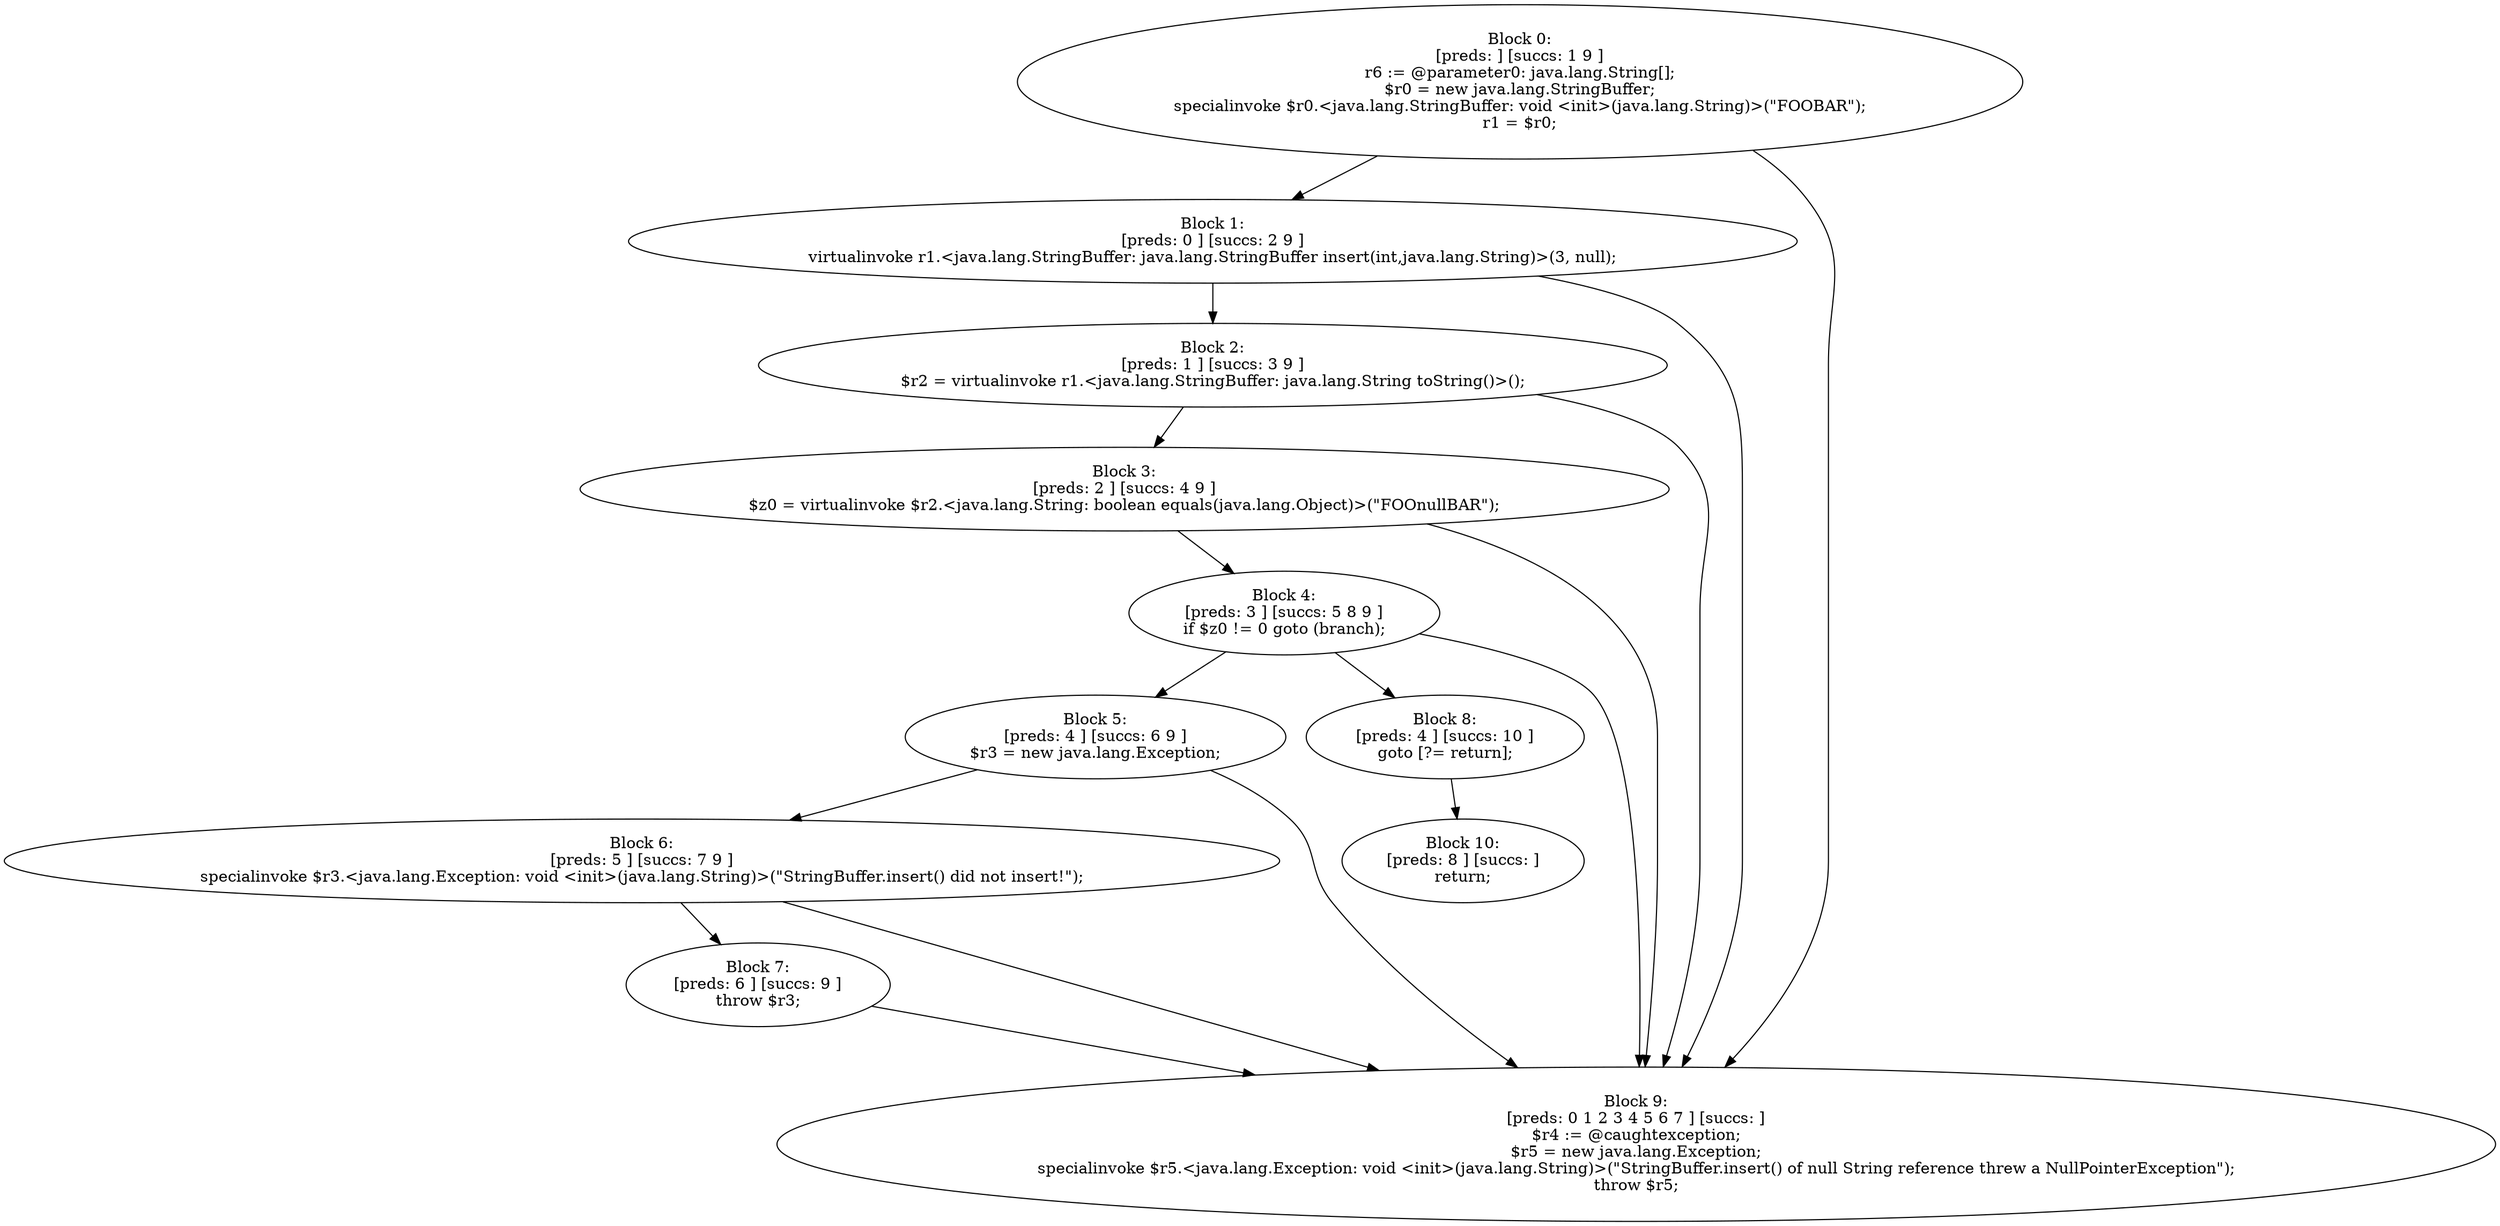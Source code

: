 digraph "unitGraph" {
    "Block 0:
[preds: ] [succs: 1 9 ]
r6 := @parameter0: java.lang.String[];
$r0 = new java.lang.StringBuffer;
specialinvoke $r0.<java.lang.StringBuffer: void <init>(java.lang.String)>(\"FOOBAR\");
r1 = $r0;
"
    "Block 1:
[preds: 0 ] [succs: 2 9 ]
virtualinvoke r1.<java.lang.StringBuffer: java.lang.StringBuffer insert(int,java.lang.String)>(3, null);
"
    "Block 2:
[preds: 1 ] [succs: 3 9 ]
$r2 = virtualinvoke r1.<java.lang.StringBuffer: java.lang.String toString()>();
"
    "Block 3:
[preds: 2 ] [succs: 4 9 ]
$z0 = virtualinvoke $r2.<java.lang.String: boolean equals(java.lang.Object)>(\"FOOnullBAR\");
"
    "Block 4:
[preds: 3 ] [succs: 5 8 9 ]
if $z0 != 0 goto (branch);
"
    "Block 5:
[preds: 4 ] [succs: 6 9 ]
$r3 = new java.lang.Exception;
"
    "Block 6:
[preds: 5 ] [succs: 7 9 ]
specialinvoke $r3.<java.lang.Exception: void <init>(java.lang.String)>(\"StringBuffer.insert() did not insert!\");
"
    "Block 7:
[preds: 6 ] [succs: 9 ]
throw $r3;
"
    "Block 8:
[preds: 4 ] [succs: 10 ]
goto [?= return];
"
    "Block 9:
[preds: 0 1 2 3 4 5 6 7 ] [succs: ]
$r4 := @caughtexception;
$r5 = new java.lang.Exception;
specialinvoke $r5.<java.lang.Exception: void <init>(java.lang.String)>(\"StringBuffer.insert() of null String reference threw a NullPointerException\");
throw $r5;
"
    "Block 10:
[preds: 8 ] [succs: ]
return;
"
    "Block 0:
[preds: ] [succs: 1 9 ]
r6 := @parameter0: java.lang.String[];
$r0 = new java.lang.StringBuffer;
specialinvoke $r0.<java.lang.StringBuffer: void <init>(java.lang.String)>(\"FOOBAR\");
r1 = $r0;
"->"Block 1:
[preds: 0 ] [succs: 2 9 ]
virtualinvoke r1.<java.lang.StringBuffer: java.lang.StringBuffer insert(int,java.lang.String)>(3, null);
";
    "Block 0:
[preds: ] [succs: 1 9 ]
r6 := @parameter0: java.lang.String[];
$r0 = new java.lang.StringBuffer;
specialinvoke $r0.<java.lang.StringBuffer: void <init>(java.lang.String)>(\"FOOBAR\");
r1 = $r0;
"->"Block 9:
[preds: 0 1 2 3 4 5 6 7 ] [succs: ]
$r4 := @caughtexception;
$r5 = new java.lang.Exception;
specialinvoke $r5.<java.lang.Exception: void <init>(java.lang.String)>(\"StringBuffer.insert() of null String reference threw a NullPointerException\");
throw $r5;
";
    "Block 1:
[preds: 0 ] [succs: 2 9 ]
virtualinvoke r1.<java.lang.StringBuffer: java.lang.StringBuffer insert(int,java.lang.String)>(3, null);
"->"Block 2:
[preds: 1 ] [succs: 3 9 ]
$r2 = virtualinvoke r1.<java.lang.StringBuffer: java.lang.String toString()>();
";
    "Block 1:
[preds: 0 ] [succs: 2 9 ]
virtualinvoke r1.<java.lang.StringBuffer: java.lang.StringBuffer insert(int,java.lang.String)>(3, null);
"->"Block 9:
[preds: 0 1 2 3 4 5 6 7 ] [succs: ]
$r4 := @caughtexception;
$r5 = new java.lang.Exception;
specialinvoke $r5.<java.lang.Exception: void <init>(java.lang.String)>(\"StringBuffer.insert() of null String reference threw a NullPointerException\");
throw $r5;
";
    "Block 2:
[preds: 1 ] [succs: 3 9 ]
$r2 = virtualinvoke r1.<java.lang.StringBuffer: java.lang.String toString()>();
"->"Block 3:
[preds: 2 ] [succs: 4 9 ]
$z0 = virtualinvoke $r2.<java.lang.String: boolean equals(java.lang.Object)>(\"FOOnullBAR\");
";
    "Block 2:
[preds: 1 ] [succs: 3 9 ]
$r2 = virtualinvoke r1.<java.lang.StringBuffer: java.lang.String toString()>();
"->"Block 9:
[preds: 0 1 2 3 4 5 6 7 ] [succs: ]
$r4 := @caughtexception;
$r5 = new java.lang.Exception;
specialinvoke $r5.<java.lang.Exception: void <init>(java.lang.String)>(\"StringBuffer.insert() of null String reference threw a NullPointerException\");
throw $r5;
";
    "Block 3:
[preds: 2 ] [succs: 4 9 ]
$z0 = virtualinvoke $r2.<java.lang.String: boolean equals(java.lang.Object)>(\"FOOnullBAR\");
"->"Block 4:
[preds: 3 ] [succs: 5 8 9 ]
if $z0 != 0 goto (branch);
";
    "Block 3:
[preds: 2 ] [succs: 4 9 ]
$z0 = virtualinvoke $r2.<java.lang.String: boolean equals(java.lang.Object)>(\"FOOnullBAR\");
"->"Block 9:
[preds: 0 1 2 3 4 5 6 7 ] [succs: ]
$r4 := @caughtexception;
$r5 = new java.lang.Exception;
specialinvoke $r5.<java.lang.Exception: void <init>(java.lang.String)>(\"StringBuffer.insert() of null String reference threw a NullPointerException\");
throw $r5;
";
    "Block 4:
[preds: 3 ] [succs: 5 8 9 ]
if $z0 != 0 goto (branch);
"->"Block 5:
[preds: 4 ] [succs: 6 9 ]
$r3 = new java.lang.Exception;
";
    "Block 4:
[preds: 3 ] [succs: 5 8 9 ]
if $z0 != 0 goto (branch);
"->"Block 8:
[preds: 4 ] [succs: 10 ]
goto [?= return];
";
    "Block 4:
[preds: 3 ] [succs: 5 8 9 ]
if $z0 != 0 goto (branch);
"->"Block 9:
[preds: 0 1 2 3 4 5 6 7 ] [succs: ]
$r4 := @caughtexception;
$r5 = new java.lang.Exception;
specialinvoke $r5.<java.lang.Exception: void <init>(java.lang.String)>(\"StringBuffer.insert() of null String reference threw a NullPointerException\");
throw $r5;
";
    "Block 5:
[preds: 4 ] [succs: 6 9 ]
$r3 = new java.lang.Exception;
"->"Block 6:
[preds: 5 ] [succs: 7 9 ]
specialinvoke $r3.<java.lang.Exception: void <init>(java.lang.String)>(\"StringBuffer.insert() did not insert!\");
";
    "Block 5:
[preds: 4 ] [succs: 6 9 ]
$r3 = new java.lang.Exception;
"->"Block 9:
[preds: 0 1 2 3 4 5 6 7 ] [succs: ]
$r4 := @caughtexception;
$r5 = new java.lang.Exception;
specialinvoke $r5.<java.lang.Exception: void <init>(java.lang.String)>(\"StringBuffer.insert() of null String reference threw a NullPointerException\");
throw $r5;
";
    "Block 6:
[preds: 5 ] [succs: 7 9 ]
specialinvoke $r3.<java.lang.Exception: void <init>(java.lang.String)>(\"StringBuffer.insert() did not insert!\");
"->"Block 7:
[preds: 6 ] [succs: 9 ]
throw $r3;
";
    "Block 6:
[preds: 5 ] [succs: 7 9 ]
specialinvoke $r3.<java.lang.Exception: void <init>(java.lang.String)>(\"StringBuffer.insert() did not insert!\");
"->"Block 9:
[preds: 0 1 2 3 4 5 6 7 ] [succs: ]
$r4 := @caughtexception;
$r5 = new java.lang.Exception;
specialinvoke $r5.<java.lang.Exception: void <init>(java.lang.String)>(\"StringBuffer.insert() of null String reference threw a NullPointerException\");
throw $r5;
";
    "Block 7:
[preds: 6 ] [succs: 9 ]
throw $r3;
"->"Block 9:
[preds: 0 1 2 3 4 5 6 7 ] [succs: ]
$r4 := @caughtexception;
$r5 = new java.lang.Exception;
specialinvoke $r5.<java.lang.Exception: void <init>(java.lang.String)>(\"StringBuffer.insert() of null String reference threw a NullPointerException\");
throw $r5;
";
    "Block 8:
[preds: 4 ] [succs: 10 ]
goto [?= return];
"->"Block 10:
[preds: 8 ] [succs: ]
return;
";
}
